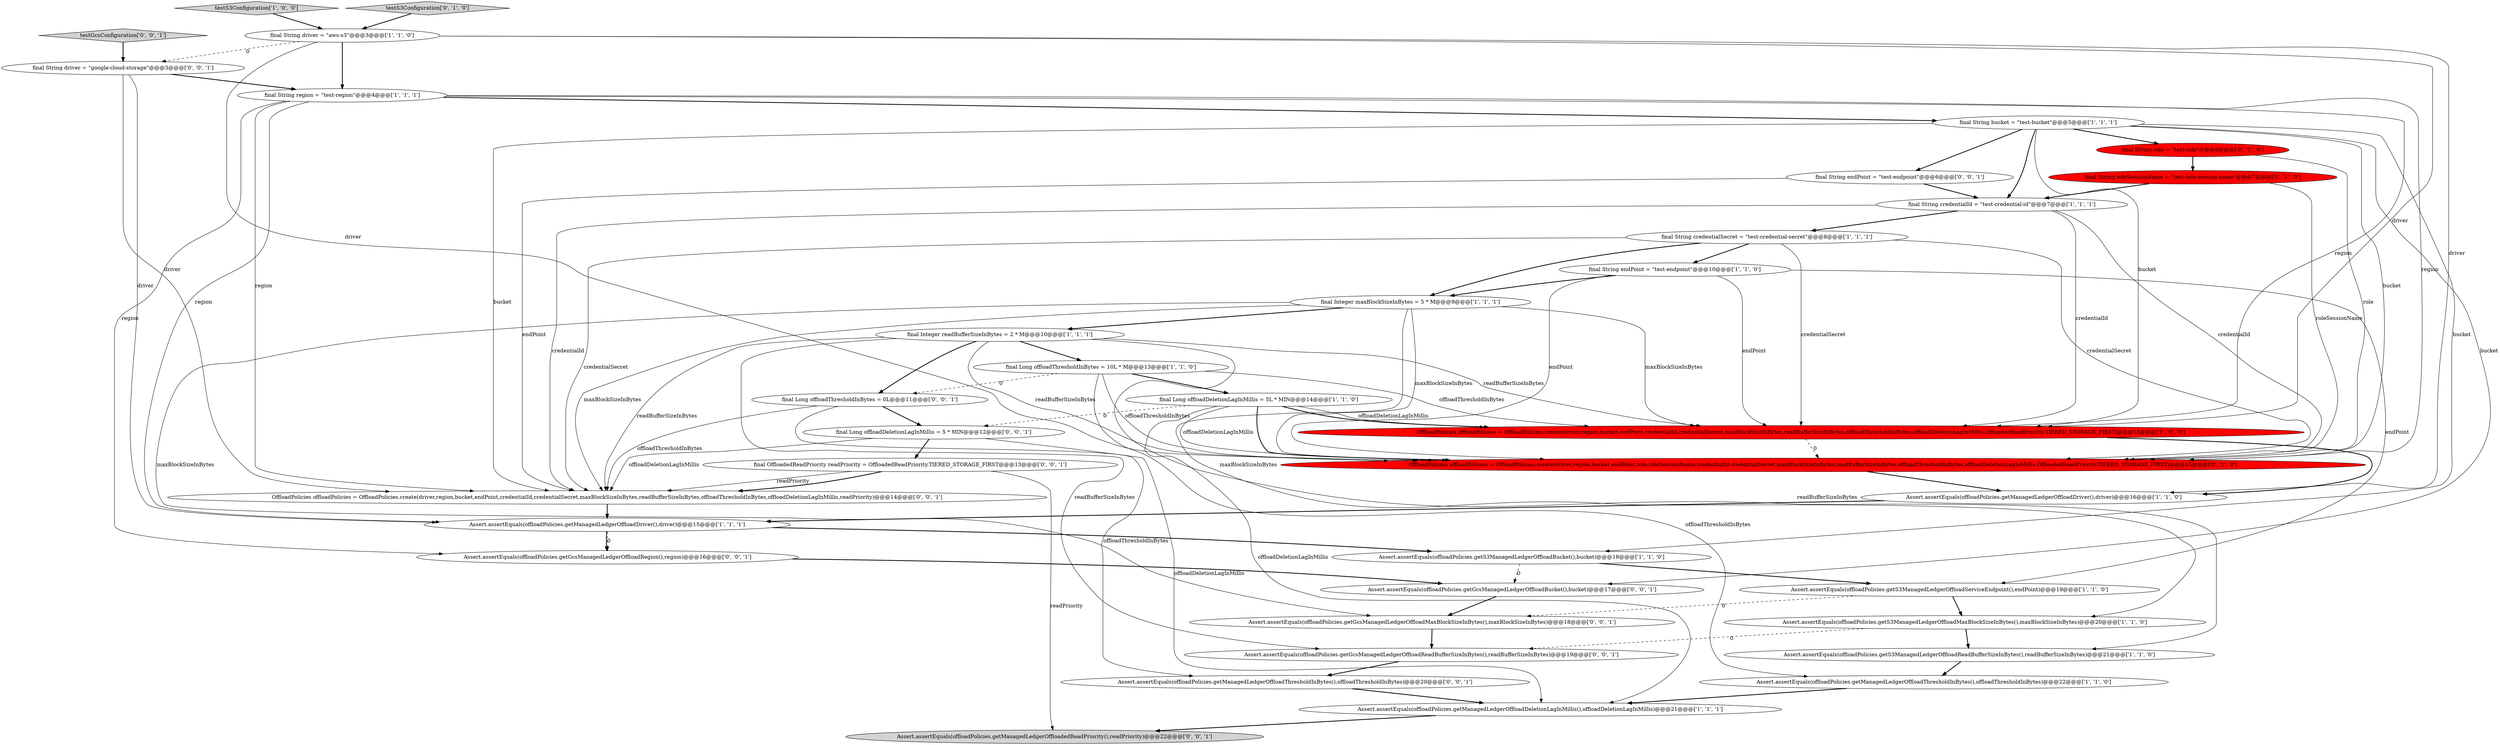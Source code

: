 digraph {
11 [style = filled, label = "testS3Configuration['1', '0', '0']", fillcolor = lightgray, shape = diamond image = "AAA0AAABBB1BBB"];
12 [style = filled, label = "Assert.assertEquals(offloadPolicies.getManagedLedgerOffloadDriver(),driver)@@@15@@@['1', '1', '1']", fillcolor = white, shape = ellipse image = "AAA0AAABBB1BBB"];
22 [style = filled, label = "testS3Configuration['0', '1', '0']", fillcolor = lightgray, shape = diamond image = "AAA0AAABBB2BBB"];
8 [style = filled, label = "final String region = \"test-region\"@@@4@@@['1', '1', '1']", fillcolor = white, shape = ellipse image = "AAA0AAABBB1BBB"];
31 [style = filled, label = "Assert.assertEquals(offloadPolicies.getGcsManagedLedgerOffloadReadBufferSizeInBytes(),readBufferSizeInBytes)@@@19@@@['0', '0', '1']", fillcolor = white, shape = ellipse image = "AAA0AAABBB3BBB"];
13 [style = filled, label = "final Long offloadDeletionLagInMillis = 5L * MIN@@@14@@@['1', '1', '0']", fillcolor = white, shape = ellipse image = "AAA0AAABBB1BBB"];
20 [style = filled, label = "OffloadPolicies offloadPolicies = OffloadPolicies.create(driver,region,bucket,endPoint,role,roleSessionName,credentialId,credentialSecret,maxBlockSizeInBytes,readBufferSizeInBytes,offloadThresholdInBytes,offloadDeletionLagInMillis,OffloadedReadPriority.TIERED_STORAGE_FIRST)@@@15@@@['0', '1', '0']", fillcolor = red, shape = ellipse image = "AAA1AAABBB2BBB"];
14 [style = filled, label = "Assert.assertEquals(offloadPolicies.getS3ManagedLedgerOffloadServiceEndpoint(),endPoint)@@@19@@@['1', '1', '0']", fillcolor = white, shape = ellipse image = "AAA0AAABBB1BBB"];
0 [style = filled, label = "final Long offloadThresholdInBytes = 10L * M@@@13@@@['1', '1', '0']", fillcolor = white, shape = ellipse image = "AAA0AAABBB1BBB"];
35 [style = filled, label = "Assert.assertEquals(offloadPolicies.getManagedLedgerOffloadThresholdInBytes(),offloadThresholdInBytes)@@@20@@@['0', '0', '1']", fillcolor = white, shape = ellipse image = "AAA0AAABBB3BBB"];
7 [style = filled, label = "final Integer readBufferSizeInBytes = 2 * M@@@10@@@['1', '1', '1']", fillcolor = white, shape = ellipse image = "AAA0AAABBB1BBB"];
3 [style = filled, label = "final String bucket = \"test-bucket\"@@@5@@@['1', '1', '1']", fillcolor = white, shape = ellipse image = "AAA0AAABBB1BBB"];
18 [style = filled, label = "final String credentialId = \"test-credential-id\"@@@7@@@['1', '1', '1']", fillcolor = white, shape = ellipse image = "AAA0AAABBB1BBB"];
25 [style = filled, label = "testGcsConfiguration['0', '0', '1']", fillcolor = lightgray, shape = diamond image = "AAA0AAABBB3BBB"];
27 [style = filled, label = "final Long offloadDeletionLagInMillis = 5 * MIN@@@12@@@['0', '0', '1']", fillcolor = white, shape = ellipse image = "AAA0AAABBB3BBB"];
16 [style = filled, label = "Assert.assertEquals(offloadPolicies.getManagedLedgerOffloadThresholdInBytes(),offloadThresholdInBytes)@@@22@@@['1', '1', '0']", fillcolor = white, shape = ellipse image = "AAA0AAABBB1BBB"];
28 [style = filled, label = "final String endPoint = \"test-endpoint\"@@@6@@@['0', '0', '1']", fillcolor = white, shape = ellipse image = "AAA0AAABBB3BBB"];
10 [style = filled, label = "final String endPoint = \"test-endpoint\"@@@10@@@['1', '1', '0']", fillcolor = white, shape = ellipse image = "AAA0AAABBB1BBB"];
24 [style = filled, label = "final Long offloadThresholdInBytes = 0L@@@11@@@['0', '0', '1']", fillcolor = white, shape = ellipse image = "AAA0AAABBB3BBB"];
32 [style = filled, label = "Assert.assertEquals(offloadPolicies.getManagedLedgerOffloadedReadPriority(),readPriority)@@@22@@@['0', '0', '1']", fillcolor = lightgray, shape = ellipse image = "AAA0AAABBB3BBB"];
5 [style = filled, label = "Assert.assertEquals(offloadPolicies.getManagedLedgerOffloadDeletionLagInMillis(),offloadDeletionLagInMillis)@@@21@@@['1', '1', '1']", fillcolor = white, shape = ellipse image = "AAA0AAABBB1BBB"];
36 [style = filled, label = "final OffloadedReadPriority readPriority = OffloadedReadPriority.TIERED_STORAGE_FIRST@@@13@@@['0', '0', '1']", fillcolor = white, shape = ellipse image = "AAA0AAABBB3BBB"];
26 [style = filled, label = "OffloadPolicies offloadPolicies = OffloadPolicies.create(driver,region,bucket,endPoint,credentialId,credentialSecret,maxBlockSizeInBytes,readBufferSizeInBytes,offloadThresholdInBytes,offloadDeletionLagInMillis,readPriority)@@@14@@@['0', '0', '1']", fillcolor = white, shape = ellipse image = "AAA0AAABBB3BBB"];
2 [style = filled, label = "Assert.assertEquals(offloadPolicies.getS3ManagedLedgerOffloadReadBufferSizeInBytes(),readBufferSizeInBytes)@@@21@@@['1', '1', '0']", fillcolor = white, shape = ellipse image = "AAA0AAABBB1BBB"];
30 [style = filled, label = "final String driver = \"google-cloud-storage\"@@@3@@@['0', '0', '1']", fillcolor = white, shape = ellipse image = "AAA0AAABBB3BBB"];
6 [style = filled, label = "final String driver = \"aws-s3\"@@@3@@@['1', '1', '0']", fillcolor = white, shape = ellipse image = "AAA0AAABBB1BBB"];
4 [style = filled, label = "final Integer maxBlockSizeInBytes = 5 * M@@@9@@@['1', '1', '1']", fillcolor = white, shape = ellipse image = "AAA0AAABBB1BBB"];
21 [style = filled, label = "final String roleSessionName = \"test-role-session-name\"@@@7@@@['0', '1', '0']", fillcolor = red, shape = ellipse image = "AAA1AAABBB2BBB"];
15 [style = filled, label = "Assert.assertEquals(offloadPolicies.getS3ManagedLedgerOffloadBucket(),bucket)@@@18@@@['1', '1', '0']", fillcolor = white, shape = ellipse image = "AAA0AAABBB1BBB"];
19 [style = filled, label = "Assert.assertEquals(offloadPolicies.getS3ManagedLedgerOffloadMaxBlockSizeInBytes(),maxBlockSizeInBytes)@@@20@@@['1', '1', '0']", fillcolor = white, shape = ellipse image = "AAA0AAABBB1BBB"];
9 [style = filled, label = "final String credentialSecret = \"test-credential-secret\"@@@8@@@['1', '1', '1']", fillcolor = white, shape = ellipse image = "AAA0AAABBB1BBB"];
34 [style = filled, label = "Assert.assertEquals(offloadPolicies.getGcsManagedLedgerOffloadMaxBlockSizeInBytes(),maxBlockSizeInBytes)@@@18@@@['0', '0', '1']", fillcolor = white, shape = ellipse image = "AAA0AAABBB3BBB"];
1 [style = filled, label = "OffloadPolicies offloadPolicies = OffloadPolicies.create(driver,region,bucket,endPoint,credentialId,credentialSecret,maxBlockSizeInBytes,readBufferSizeInBytes,offloadThresholdInBytes,offloadDeletionLagInMillis,OffloadedReadPriority.TIERED_STORAGE_FIRST)@@@13@@@['1', '0', '0']", fillcolor = red, shape = ellipse image = "AAA1AAABBB1BBB"];
23 [style = filled, label = "final String role = \"test-role\"@@@6@@@['0', '1', '0']", fillcolor = red, shape = ellipse image = "AAA1AAABBB2BBB"];
29 [style = filled, label = "Assert.assertEquals(offloadPolicies.getGcsManagedLedgerOffloadBucket(),bucket)@@@17@@@['0', '0', '1']", fillcolor = white, shape = ellipse image = "AAA0AAABBB3BBB"];
17 [style = filled, label = "Assert.assertEquals(offloadPolicies.getManagedLedgerOffloadDriver(),driver)@@@16@@@['1', '1', '0']", fillcolor = white, shape = ellipse image = "AAA0AAABBB1BBB"];
33 [style = filled, label = "Assert.assertEquals(offloadPolicies.getGcsManagedLedgerOffloadRegion(),region)@@@16@@@['0', '0', '1']", fillcolor = white, shape = ellipse image = "AAA0AAABBB3BBB"];
3->20 [style = solid, label="bucket"];
18->20 [style = solid, label="credentialId"];
36->32 [style = solid, label="readPriority"];
0->13 [style = bold, label=""];
9->20 [style = solid, label="credentialSecret"];
21->20 [style = solid, label="roleSessionName"];
25->30 [style = bold, label=""];
9->10 [style = bold, label=""];
29->34 [style = bold, label=""];
21->18 [style = bold, label=""];
13->1 [style = bold, label=""];
3->18 [style = bold, label=""];
26->12 [style = bold, label=""];
31->35 [style = bold, label=""];
4->34 [style = solid, label="maxBlockSizeInBytes"];
4->20 [style = solid, label="maxBlockSizeInBytes"];
30->8 [style = bold, label=""];
8->33 [style = solid, label="region"];
18->1 [style = solid, label="credentialId"];
24->27 [style = bold, label=""];
28->26 [style = solid, label="endPoint"];
2->16 [style = bold, label=""];
8->12 [style = solid, label="region"];
28->18 [style = bold, label=""];
3->26 [style = solid, label="bucket"];
4->19 [style = solid, label="maxBlockSizeInBytes"];
34->31 [style = bold, label=""];
7->0 [style = bold, label=""];
15->29 [style = dashed, label="0"];
19->2 [style = bold, label=""];
4->1 [style = solid, label="maxBlockSizeInBytes"];
24->35 [style = solid, label="offloadThresholdInBytes"];
10->1 [style = solid, label="endPoint"];
10->14 [style = solid, label="endPoint"];
1->17 [style = bold, label=""];
33->29 [style = bold, label=""];
35->5 [style = bold, label=""];
3->23 [style = bold, label=""];
7->24 [style = bold, label=""];
6->1 [style = solid, label="driver"];
8->26 [style = solid, label="region"];
18->9 [style = bold, label=""];
12->33 [style = bold, label=""];
6->20 [style = solid, label="driver"];
8->20 [style = solid, label="region"];
9->26 [style = solid, label="credentialSecret"];
0->16 [style = solid, label="offloadThresholdInBytes"];
22->6 [style = bold, label=""];
7->2 [style = solid, label="readBufferSizeInBytes"];
12->33 [style = dashed, label="0"];
13->20 [style = solid, label="offloadDeletionLagInMillis"];
15->14 [style = bold, label=""];
8->3 [style = bold, label=""];
7->20 [style = solid, label="readBufferSizeInBytes"];
14->19 [style = bold, label=""];
7->26 [style = solid, label="readBufferSizeInBytes"];
4->7 [style = bold, label=""];
3->29 [style = solid, label="bucket"];
6->17 [style = solid, label="driver"];
3->15 [style = solid, label="bucket"];
5->32 [style = bold, label=""];
3->28 [style = bold, label=""];
17->12 [style = bold, label=""];
7->31 [style = solid, label="readBufferSizeInBytes"];
0->20 [style = solid, label="offloadThresholdInBytes"];
4->26 [style = solid, label="maxBlockSizeInBytes"];
30->12 [style = solid, label="driver"];
13->27 [style = dashed, label="0"];
24->26 [style = solid, label="offloadThresholdInBytes"];
23->20 [style = solid, label="role"];
16->5 [style = bold, label=""];
13->5 [style = solid, label="offloadDeletionLagInMillis"];
27->26 [style = solid, label="offloadDeletionLagInMillis"];
36->26 [style = solid, label="readPriority"];
0->1 [style = solid, label="offloadThresholdInBytes"];
19->31 [style = dashed, label="0"];
3->1 [style = solid, label="bucket"];
20->17 [style = bold, label=""];
27->36 [style = bold, label=""];
14->34 [style = dashed, label="0"];
9->4 [style = bold, label=""];
11->6 [style = bold, label=""];
12->15 [style = bold, label=""];
7->1 [style = solid, label="readBufferSizeInBytes"];
36->26 [style = bold, label=""];
30->26 [style = solid, label="driver"];
18->26 [style = solid, label="credentialId"];
1->20 [style = dashed, label="0"];
27->5 [style = solid, label="offloadDeletionLagInMillis"];
23->21 [style = bold, label=""];
13->1 [style = solid, label="offloadDeletionLagInMillis"];
6->8 [style = bold, label=""];
10->4 [style = bold, label=""];
10->20 [style = solid, label="endPoint"];
0->24 [style = dashed, label="0"];
6->30 [style = dashed, label="0"];
9->1 [style = solid, label="credentialSecret"];
8->1 [style = solid, label="region"];
13->20 [style = bold, label=""];
}
